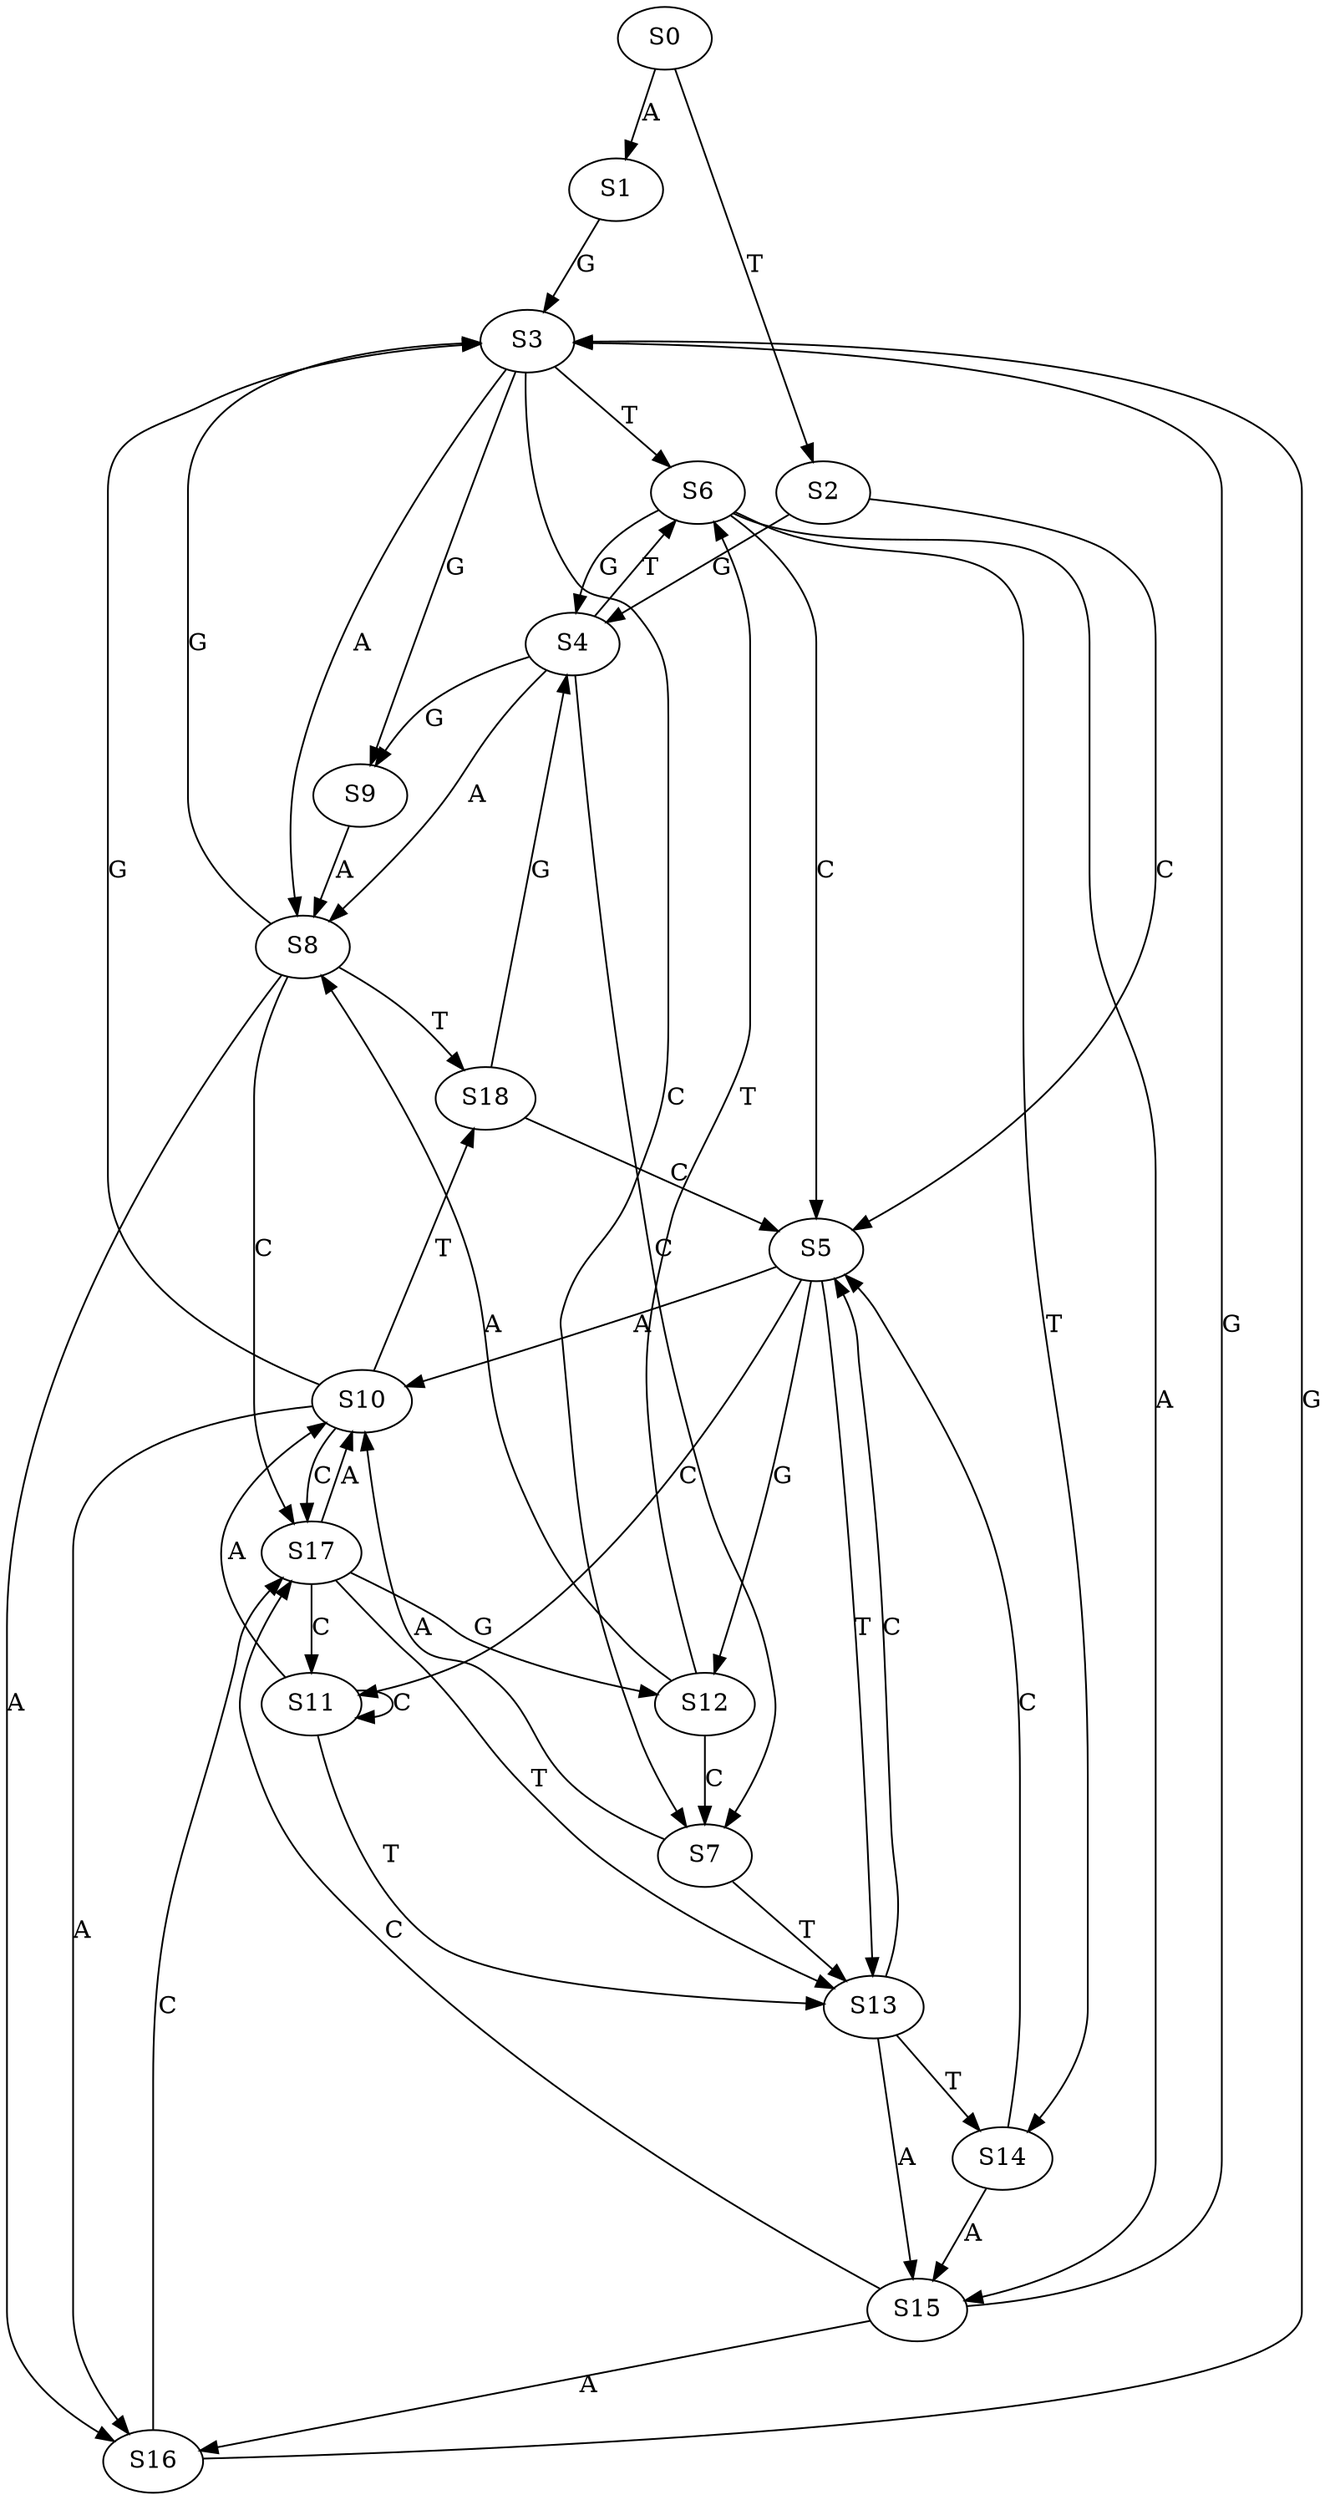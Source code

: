 strict digraph  {
	S0 -> S1 [ label = A ];
	S0 -> S2 [ label = T ];
	S1 -> S3 [ label = G ];
	S2 -> S4 [ label = G ];
	S2 -> S5 [ label = C ];
	S3 -> S6 [ label = T ];
	S3 -> S7 [ label = C ];
	S3 -> S8 [ label = A ];
	S3 -> S9 [ label = G ];
	S4 -> S7 [ label = C ];
	S4 -> S8 [ label = A ];
	S4 -> S9 [ label = G ];
	S4 -> S6 [ label = T ];
	S5 -> S10 [ label = A ];
	S5 -> S11 [ label = C ];
	S5 -> S12 [ label = G ];
	S5 -> S13 [ label = T ];
	S6 -> S5 [ label = C ];
	S6 -> S14 [ label = T ];
	S6 -> S4 [ label = G ];
	S6 -> S15 [ label = A ];
	S7 -> S10 [ label = A ];
	S7 -> S13 [ label = T ];
	S8 -> S16 [ label = A ];
	S8 -> S17 [ label = C ];
	S8 -> S18 [ label = T ];
	S8 -> S3 [ label = G ];
	S9 -> S8 [ label = A ];
	S10 -> S3 [ label = G ];
	S10 -> S18 [ label = T ];
	S10 -> S16 [ label = A ];
	S10 -> S17 [ label = C ];
	S11 -> S10 [ label = A ];
	S11 -> S13 [ label = T ];
	S11 -> S11 [ label = C ];
	S12 -> S8 [ label = A ];
	S12 -> S7 [ label = C ];
	S12 -> S6 [ label = T ];
	S13 -> S14 [ label = T ];
	S13 -> S15 [ label = A ];
	S13 -> S5 [ label = C ];
	S14 -> S15 [ label = A ];
	S14 -> S5 [ label = C ];
	S15 -> S3 [ label = G ];
	S15 -> S17 [ label = C ];
	S15 -> S16 [ label = A ];
	S16 -> S3 [ label = G ];
	S16 -> S17 [ label = C ];
	S17 -> S11 [ label = C ];
	S17 -> S12 [ label = G ];
	S17 -> S10 [ label = A ];
	S17 -> S13 [ label = T ];
	S18 -> S4 [ label = G ];
	S18 -> S5 [ label = C ];
}
